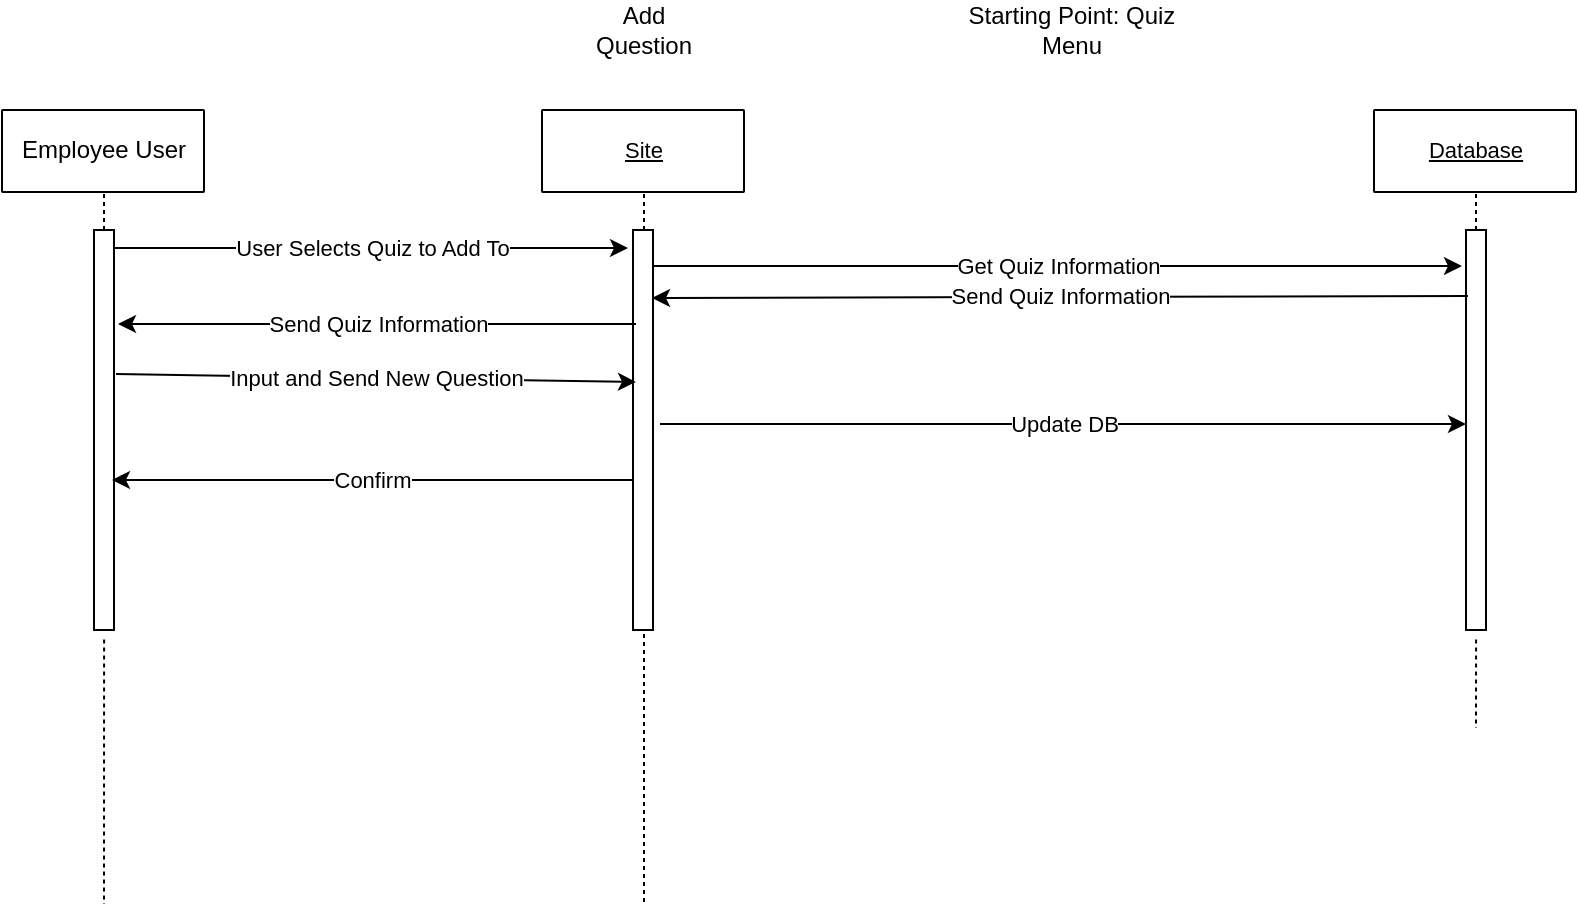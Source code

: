 <mxfile version="12.2.6" pages="1"><diagram id="z3GykfxEeM_3-pgF7mjN" name="Page-1"><mxGraphModel dx="1102" dy="601" grid="1" gridSize="10" guides="1" tooltips="1" connect="1" arrows="1" fold="1" page="1" pageScale="1" pageWidth="850" pageHeight="1100" math="0" shadow="0"><root><mxCell id="0"/><mxCell id="1" parent="0"/><mxCell id="WGgRwCxHu7iBe9GPnQNk-1" style="vsdxID=3;fillColor=none;gradientColor=none;strokeColor=none;spacingTop=-3;spacingBottom=-3;spacingLeft=-3;spacingRight=-3;labelBackgroundColor=none;rounded=0;html=1;whiteSpace=wrap;" parent="1" vertex="1"><mxGeometry x="40" y="60" width="101" height="41" as="geometry"/></mxCell><mxCell id="WGgRwCxHu7iBe9GPnQNk-2" style="vsdxID=4;fillColor=#ffffff;gradientColor=none;shape=stencil(pZFLDsIwDERP4y1yEiEOUMoFOEFEDLEISZWG7+lJaypVFSvY2TPPsjUG0/TedgQa+5LTme7sigezBa05espcagWmBdMcU6ZTTtfopO9sJTWOCjmZUQOt0ebDnl8kGq6M2qzFkMlLug0bHx9frOdEo7A7YQPHGavwH3rqv8I/o8sbajFGI6FxCJLs3F9GWSV5g2nf);strokeColor=#000000;spacingTop=-3;spacingBottom=-3;spacingLeft=-3;spacingRight=-3;labelBackgroundColor=none;rounded=1;html=1;whiteSpace=wrap;" parent="WGgRwCxHu7iBe9GPnQNk-1" vertex="1"><mxGeometry width="101" height="41" as="geometry"/></mxCell><mxCell id="WGgRwCxHu7iBe9GPnQNk-3" value="Employee User" style="text;vsdxID=3;fillColor=none;gradientColor=none;strokeColor=none;spacingTop=-3;spacingBottom=-3;spacingLeft=-3;spacingRight=-3;labelBackgroundColor=none;rounded=0;html=1;whiteSpace=wrap;verticalAlign=middle;align=center;;html=1;" parent="WGgRwCxHu7iBe9GPnQNk-1" vertex="1"><mxGeometry y="-0.48" width="101.6" height="41.91" as="geometry"/></mxCell><mxCell id="WGgRwCxHu7iBe9GPnQNk-4" style="vsdxID=5;fillColor=none;gradientColor=none;strokeColor=none;spacingTop=-3;spacingBottom=-3;spacingLeft=-3;spacingRight=-3;labelBackgroundColor=none;rounded=0;html=1;whiteSpace=wrap;" parent="1" vertex="1"><mxGeometry x="310" y="60" width="101" height="41" as="geometry"/></mxCell><mxCell id="WGgRwCxHu7iBe9GPnQNk-5" style="vsdxID=6;fillColor=#ffffff;gradientColor=none;shape=stencil(pZFLDsIwDERP4y1yEiEOUMoFOEFEDLEISZWG7+lJaypVFSvY2TPPsjUG0/TedgQa+5LTme7sigezBa05espcagWmBdMcU6ZTTtfopO9sJTWOCjmZUQOt0ebDnl8kGq6M2qzFkMlLug0bHx9frOdEo7A7YQPHGavwH3rqv8I/o8sbajFGI6FxCJLs3F9GWSV5g2nf);strokeColor=#000000;spacingTop=-3;spacingBottom=-3;spacingLeft=-3;spacingRight=-3;labelBackgroundColor=none;rounded=1;html=1;whiteSpace=wrap;" parent="WGgRwCxHu7iBe9GPnQNk-4" vertex="1"><mxGeometry width="101" height="41" as="geometry"/></mxCell><mxCell id="WGgRwCxHu7iBe9GPnQNk-6" value="&lt;p style=&quot;align:center;margin-left:0;margin-right:0;margin-top:0px;margin-bottom:0px;text-indent:0;valign:middle;direction:ltr;&quot;&gt;&lt;font style=&quot;font-size:11px;font-family:Arial;color:#000000;direction:ltr;letter-spacing:0px;line-height:100%;opacity:1&quot;&gt;&lt;u&gt;Site&lt;/u&gt;&lt;/font&gt;&lt;/p&gt;" style="text;vsdxID=5;fillColor=none;gradientColor=none;strokeColor=none;spacingTop=-3;spacingBottom=-3;spacingLeft=-3;spacingRight=-3;labelBackgroundColor=none;rounded=0;html=1;whiteSpace=wrap;verticalAlign=middle;align=center;;html=1;" parent="WGgRwCxHu7iBe9GPnQNk-4" vertex="1"><mxGeometry y="-0.48" width="101.6" height="41.91" as="geometry"/></mxCell><mxCell id="WGgRwCxHu7iBe9GPnQNk-7" style="vsdxID=7;fillColor=none;gradientColor=none;strokeColor=none;spacingTop=-3;spacingBottom=-3;spacingLeft=-3;spacingRight=-3;labelBackgroundColor=none;rounded=0;html=1;whiteSpace=wrap;" parent="1" vertex="1"><mxGeometry x="726" y="60" width="101" height="41" as="geometry"/></mxCell><mxCell id="WGgRwCxHu7iBe9GPnQNk-8" style="vsdxID=8;fillColor=#ffffff;gradientColor=none;shape=stencil(pZFLDsIwDERP4y1yEiEOUMoFOEFEDLEISZWG7+lJaypVFSvY2TPPsjUG0/TedgQa+5LTme7sigezBa05espcagWmBdMcU6ZTTtfopO9sJTWOCjmZUQOt0ebDnl8kGq6M2qzFkMlLug0bHx9frOdEo7A7YQPHGavwH3rqv8I/o8sbajFGI6FxCJLs3F9GWSV5g2nf);strokeColor=#000000;spacingTop=-3;spacingBottom=-3;spacingLeft=-3;spacingRight=-3;labelBackgroundColor=none;rounded=1;html=1;whiteSpace=wrap;" parent="WGgRwCxHu7iBe9GPnQNk-7" vertex="1"><mxGeometry width="101" height="41" as="geometry"/></mxCell><mxCell id="WGgRwCxHu7iBe9GPnQNk-9" value="&lt;p style=&quot;align:center;margin-left:0;margin-right:0;margin-top:0px;margin-bottom:0px;text-indent:0;valign:middle;direction:ltr;&quot;&gt;&lt;font style=&quot;font-size:11px;font-family:Arial;color:#000000;direction:ltr;letter-spacing:0px;line-height:100%;opacity:1&quot;&gt;&lt;u&gt;Database&lt;/u&gt;&lt;/font&gt;&lt;/p&gt;" style="text;vsdxID=7;fillColor=none;gradientColor=none;strokeColor=none;spacingTop=-3;spacingBottom=-3;spacingLeft=-3;spacingRight=-3;labelBackgroundColor=none;rounded=0;html=1;whiteSpace=wrap;verticalAlign=middle;align=center;;html=1;" parent="WGgRwCxHu7iBe9GPnQNk-7" vertex="1"><mxGeometry y="-0.48" width="101.6" height="41.91" as="geometry"/></mxCell><mxCell id="WGgRwCxHu7iBe9GPnQNk-10" style="vsdxID=10;edgeStyle=none;dashed=1;dashPattern=2.00 2.00;startArrow=none;endArrow=none;startSize=5;endSize=5;strokeColor=#000000;spacingTop=-3;spacingBottom=-3;spacingLeft=-3;spacingRight=-3;verticalAlign=middle;html=1;labelBackgroundColor=none;rounded=0;" parent="1" edge="1"><mxGeometry relative="1" as="geometry"><mxPoint as="offset"/><Array as="points"/><mxPoint x="361" y="102" as="sourcePoint"/><mxPoint x="361" y="457" as="targetPoint"/></mxGeometry></mxCell><mxCell id="WGgRwCxHu7iBe9GPnQNk-11" style="vsdxID=9;edgeStyle=none;dashed=1;dashPattern=2.00 2.00;startArrow=none;endArrow=none;startSize=5;endSize=5;strokeColor=#000000;spacingTop=-3;spacingBottom=-3;spacingLeft=-3;spacingRight=-3;verticalAlign=middle;html=1;labelBackgroundColor=none;rounded=0;exitX=0.505;exitY=1.024;exitDx=0;exitDy=0;exitPerimeter=0;" parent="1" source="7WifGLgx_rq-3nd_lTQ2-1" edge="1"><mxGeometry relative="1" as="geometry"><mxPoint as="offset"/><Array as="points"/><mxPoint x="91" y="457" as="targetPoint"/></mxGeometry></mxCell><mxCell id="WGgRwCxHu7iBe9GPnQNk-12" style="vsdxID=11;edgeStyle=none;dashed=1;dashPattern=2.00 2.00;startArrow=none;endArrow=none;startSize=5;endSize=5;strokeColor=#000000;spacingTop=-3;spacingBottom=-3;spacingLeft=-3;spacingRight=-3;verticalAlign=middle;html=1;labelBackgroundColor=none;rounded=0;exitX=0.505;exitY=1.024;exitDx=0;exitDy=0;exitPerimeter=0;" parent="1" source="7WifGLgx_rq-3nd_lTQ2-4" edge="1"><mxGeometry relative="1" as="geometry"><mxPoint as="offset"/><Array as="points"/><mxPoint x="777" y="369" as="targetPoint"/></mxGeometry></mxCell><mxCell id="7WifGLgx_rq-3nd_lTQ2-1" value="" style="html=1;points=[];perimeter=orthogonalPerimeter;" parent="1" vertex="1"><mxGeometry x="86" y="120" width="10" height="200" as="geometry"/></mxCell><mxCell id="7WifGLgx_rq-3nd_lTQ2-2" style="vsdxID=9;edgeStyle=none;dashed=1;dashPattern=2.00 2.00;startArrow=none;endArrow=none;startSize=5;endSize=5;strokeColor=#000000;spacingTop=-3;spacingBottom=-3;spacingLeft=-3;spacingRight=-3;verticalAlign=middle;html=1;labelBackgroundColor=none;rounded=0;exitX=0.505;exitY=1.024;exitDx=0;exitDy=0;exitPerimeter=0;" parent="1" source="WGgRwCxHu7iBe9GPnQNk-1" target="7WifGLgx_rq-3nd_lTQ2-1" edge="1"><mxGeometry relative="1" as="geometry"><mxPoint as="offset"/><Array as="points"/><mxPoint x="91" y="457" as="targetPoint"/><mxPoint x="91" y="102" as="sourcePoint"/></mxGeometry></mxCell><mxCell id="7WifGLgx_rq-3nd_lTQ2-3" value="" style="html=1;points=[];perimeter=orthogonalPerimeter;" parent="1" vertex="1"><mxGeometry x="355.5" y="120" width="10" height="200" as="geometry"/></mxCell><mxCell id="7WifGLgx_rq-3nd_lTQ2-4" value="" style="html=1;points=[];perimeter=orthogonalPerimeter;" parent="1" vertex="1"><mxGeometry x="772" y="120" width="10" height="200" as="geometry"/></mxCell><mxCell id="7WifGLgx_rq-3nd_lTQ2-5" style="vsdxID=11;edgeStyle=none;dashed=1;dashPattern=2.00 2.00;startArrow=none;endArrow=none;startSize=5;endSize=5;strokeColor=#000000;spacingTop=-3;spacingBottom=-3;spacingLeft=-3;spacingRight=-3;verticalAlign=middle;html=1;labelBackgroundColor=none;rounded=0;exitX=0.505;exitY=1.024;exitDx=0;exitDy=0;exitPerimeter=0;" parent="1" source="WGgRwCxHu7iBe9GPnQNk-7" target="7WifGLgx_rq-3nd_lTQ2-4" edge="1"><mxGeometry relative="1" as="geometry"><mxPoint as="offset"/><Array as="points"/><mxPoint x="777" y="369" as="targetPoint"/><mxPoint x="777" y="102" as="sourcePoint"/></mxGeometry></mxCell><mxCell id="ixMTu9N09jsRqR652TPs-1" value="Add Question" style="text;html=1;strokeColor=none;fillColor=none;align=center;verticalAlign=middle;whiteSpace=wrap;rounded=0;" vertex="1" parent="1"><mxGeometry x="341" y="10" width="40" height="20" as="geometry"/></mxCell><mxCell id="ixMTu9N09jsRqR652TPs-2" value="Starting Point: Quiz Menu" style="text;html=1;strokeColor=none;fillColor=none;align=center;verticalAlign=middle;whiteSpace=wrap;rounded=0;" vertex="1" parent="1"><mxGeometry x="520" y="10" width="110" height="20" as="geometry"/></mxCell><mxCell id="ixMTu9N09jsRqR652TPs-3" value="User Selects Quiz to Add To" style="endArrow=classic;html=1;entryX=-0.25;entryY=0.045;entryDx=0;entryDy=0;entryPerimeter=0;" edge="1" parent="1" source="7WifGLgx_rq-3nd_lTQ2-1" target="7WifGLgx_rq-3nd_lTQ2-3"><mxGeometry width="50" height="50" relative="1" as="geometry"><mxPoint x="180" y="180" as="sourcePoint"/><mxPoint x="230" y="130" as="targetPoint"/></mxGeometry></mxCell><mxCell id="ixMTu9N09jsRqR652TPs-4" value="Get Quiz Information" style="endArrow=classic;html=1;exitX=1.05;exitY=0.09;exitDx=0;exitDy=0;exitPerimeter=0;" edge="1" parent="1" source="7WifGLgx_rq-3nd_lTQ2-3"><mxGeometry width="50" height="50" relative="1" as="geometry"><mxPoint x="480" y="200" as="sourcePoint"/><mxPoint x="770" y="138" as="targetPoint"/></mxGeometry></mxCell><mxCell id="ixMTu9N09jsRqR652TPs-5" value="Send Quiz Information" style="endArrow=classic;html=1;entryX=0.95;entryY=0.17;entryDx=0;entryDy=0;entryPerimeter=0;exitX=0.1;exitY=0.165;exitDx=0;exitDy=0;exitPerimeter=0;" edge="1" parent="1" source="7WifGLgx_rq-3nd_lTQ2-4" target="7WifGLgx_rq-3nd_lTQ2-3"><mxGeometry width="50" height="50" relative="1" as="geometry"><mxPoint x="470" y="270" as="sourcePoint"/><mxPoint x="520" y="220" as="targetPoint"/></mxGeometry></mxCell><mxCell id="ixMTu9N09jsRqR652TPs-6" value="Send Quiz Information" style="endArrow=classic;html=1;entryX=1.2;entryY=0.235;entryDx=0;entryDy=0;entryPerimeter=0;" edge="1" parent="1" target="7WifGLgx_rq-3nd_lTQ2-1"><mxGeometry width="50" height="50" relative="1" as="geometry"><mxPoint x="357" y="167" as="sourcePoint"/><mxPoint x="220" y="170" as="targetPoint"/></mxGeometry></mxCell><mxCell id="ixMTu9N09jsRqR652TPs-7" value="Input and Send New Question" style="endArrow=classic;html=1;exitX=1.1;exitY=0.36;exitDx=0;exitDy=0;exitPerimeter=0;entryX=0.15;entryY=0.38;entryDx=0;entryDy=0;entryPerimeter=0;" edge="1" parent="1" source="7WifGLgx_rq-3nd_lTQ2-1" target="7WifGLgx_rq-3nd_lTQ2-3"><mxGeometry width="50" height="50" relative="1" as="geometry"><mxPoint x="160" y="230" as="sourcePoint"/><mxPoint x="210" y="180" as="targetPoint"/></mxGeometry></mxCell><mxCell id="ixMTu9N09jsRqR652TPs-8" value="Update DB" style="endArrow=classic;html=1;exitX=1.35;exitY=0.485;exitDx=0;exitDy=0;exitPerimeter=0;" edge="1" parent="1" source="7WifGLgx_rq-3nd_lTQ2-3" target="7WifGLgx_rq-3nd_lTQ2-4"><mxGeometry width="50" height="50" relative="1" as="geometry"><mxPoint x="460" y="280" as="sourcePoint"/><mxPoint x="510" y="230" as="targetPoint"/></mxGeometry></mxCell><mxCell id="ixMTu9N09jsRqR652TPs-9" value="Confirm" style="endArrow=classic;html=1;entryX=0.9;entryY=0.625;entryDx=0;entryDy=0;entryPerimeter=0;" edge="1" parent="1" source="7WifGLgx_rq-3nd_lTQ2-3" target="7WifGLgx_rq-3nd_lTQ2-1"><mxGeometry width="50" height="50" relative="1" as="geometry"><mxPoint x="260" y="290" as="sourcePoint"/><mxPoint x="310" y="240" as="targetPoint"/></mxGeometry></mxCell></root></mxGraphModel></diagram></mxfile>